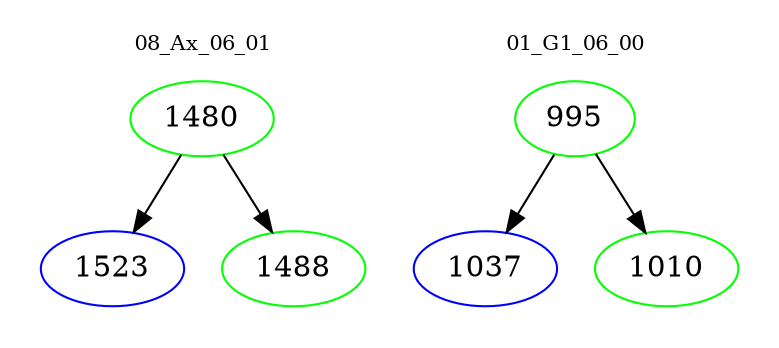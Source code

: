 digraph{
subgraph cluster_0 {
color = white
label = "08_Ax_06_01";
fontsize=10;
T0_1480 [label="1480", color="green"]
T0_1480 -> T0_1523 [color="black"]
T0_1523 [label="1523", color="blue"]
T0_1480 -> T0_1488 [color="black"]
T0_1488 [label="1488", color="green"]
}
subgraph cluster_1 {
color = white
label = "01_G1_06_00";
fontsize=10;
T1_995 [label="995", color="green"]
T1_995 -> T1_1037 [color="black"]
T1_1037 [label="1037", color="blue"]
T1_995 -> T1_1010 [color="black"]
T1_1010 [label="1010", color="green"]
}
}
